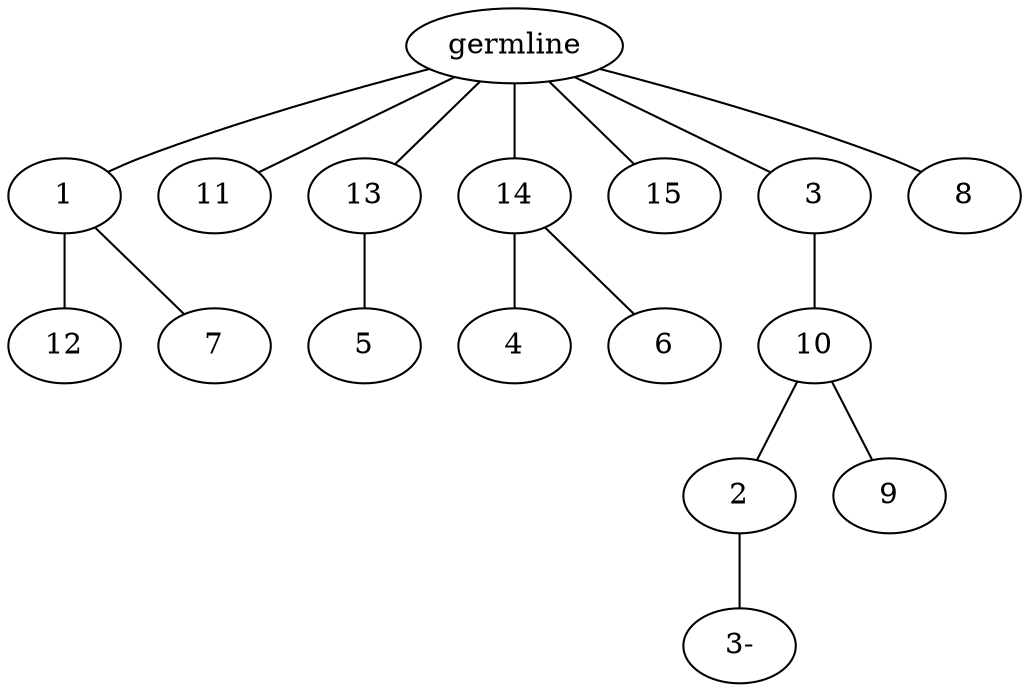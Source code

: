 graph tree {
    "139752415279520" [label="germline"];
    "139752414810368" [label="1"];
    "139752414812384" [label="12"];
    "139752414813584" [label="7"];
    "139752414812480" [label="11"];
    "139752414812528" [label="13"];
    "139752414812768" [label="5"];
    "139752414812960" [label="14"];
    "139752414811184" [label="4"];
    "139752414813296" [label="6"];
    "139752414813488" [label="15"];
    "139752414813824" [label="3"];
    "139752414812624" [label="10"];
    "139752414812432" [label="2"];
    "139752415280624" [label="3-"];
    "139752414811760" [label="9"];
    "139752415265360" [label="8"];
    "139752415279520" -- "139752414810368";
    "139752415279520" -- "139752414812480";
    "139752415279520" -- "139752414812528";
    "139752415279520" -- "139752414812960";
    "139752415279520" -- "139752414813488";
    "139752415279520" -- "139752414813824";
    "139752415279520" -- "139752415265360";
    "139752414810368" -- "139752414812384";
    "139752414810368" -- "139752414813584";
    "139752414812528" -- "139752414812768";
    "139752414812960" -- "139752414811184";
    "139752414812960" -- "139752414813296";
    "139752414813824" -- "139752414812624";
    "139752414812624" -- "139752414812432";
    "139752414812624" -- "139752414811760";
    "139752414812432" -- "139752415280624";
}

